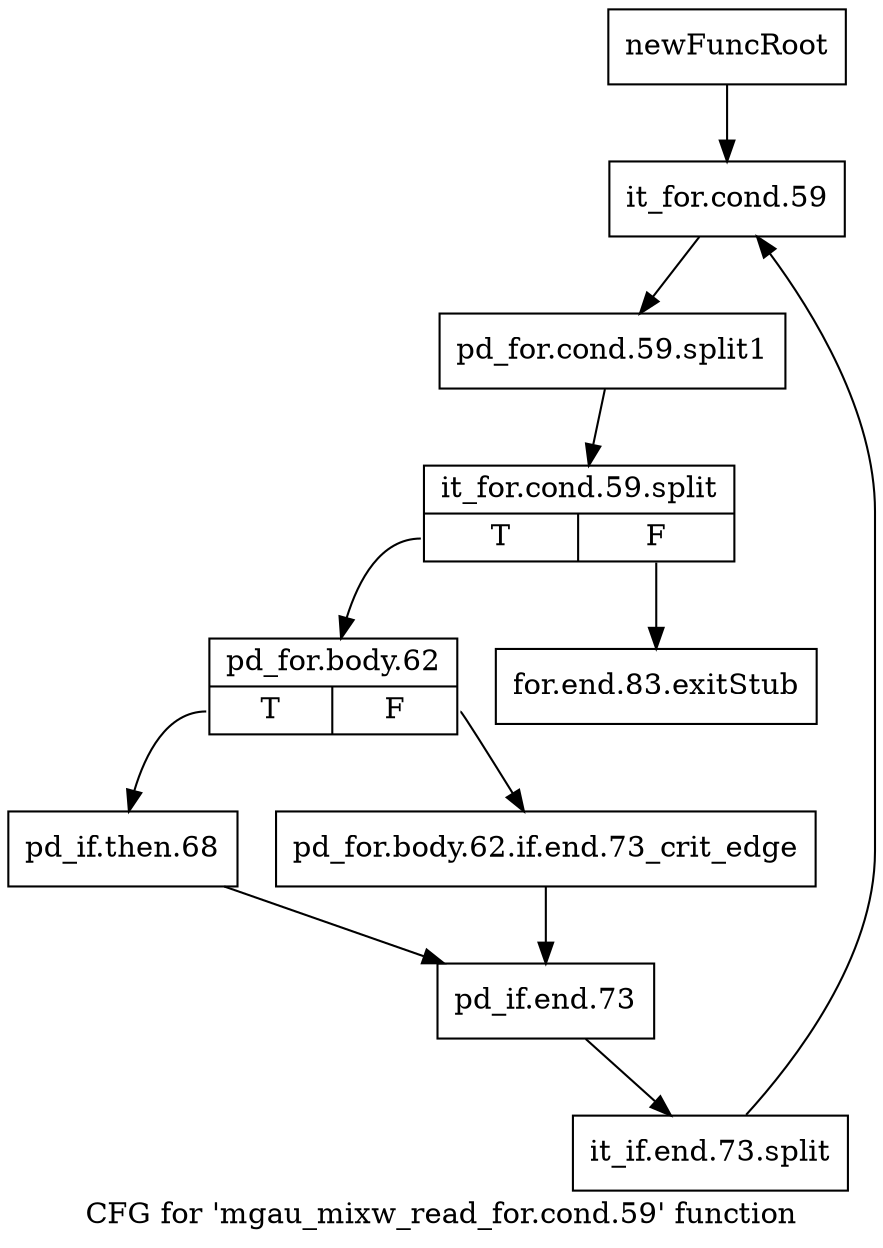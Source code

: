 digraph "CFG for 'mgau_mixw_read_for.cond.59' function" {
	label="CFG for 'mgau_mixw_read_for.cond.59' function";

	Node0x1173730 [shape=record,label="{newFuncRoot}"];
	Node0x1173730 -> Node0x11737d0;
	Node0x1173780 [shape=record,label="{for.end.83.exitStub}"];
	Node0x11737d0 [shape=record,label="{it_for.cond.59}"];
	Node0x11737d0 -> Node0x15467c0;
	Node0x15467c0 [shape=record,label="{pd_for.cond.59.split1}"];
	Node0x15467c0 -> Node0x1539900;
	Node0x1539900 [shape=record,label="{it_for.cond.59.split|{<s0>T|<s1>F}}"];
	Node0x1539900:s0 -> Node0x1173820;
	Node0x1539900:s1 -> Node0x1173780;
	Node0x1173820 [shape=record,label="{pd_for.body.62|{<s0>T|<s1>F}}"];
	Node0x1173820:s0 -> Node0x11738c0;
	Node0x1173820:s1 -> Node0x1173870;
	Node0x1173870 [shape=record,label="{pd_for.body.62.if.end.73_crit_edge}"];
	Node0x1173870 -> Node0x1173910;
	Node0x11738c0 [shape=record,label="{pd_if.then.68}"];
	Node0x11738c0 -> Node0x1173910;
	Node0x1173910 [shape=record,label="{pd_if.end.73}"];
	Node0x1173910 -> Node0x1546740;
	Node0x1546740 [shape=record,label="{it_if.end.73.split}"];
	Node0x1546740 -> Node0x11737d0;
}
